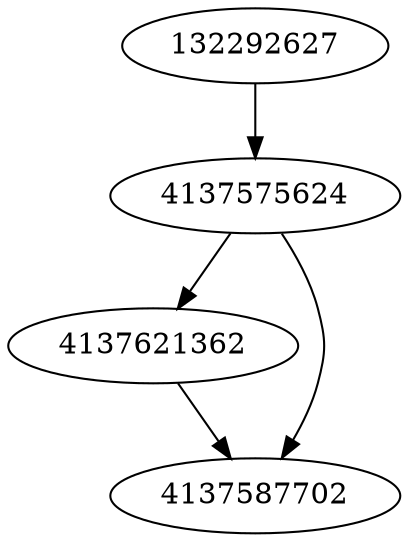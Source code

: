 strict digraph  {
4137575624;
4137621362;
132292627;
4137587702;
4137575624 -> 4137587702;
4137575624 -> 4137621362;
4137621362 -> 4137587702;
132292627 -> 4137575624;
}
